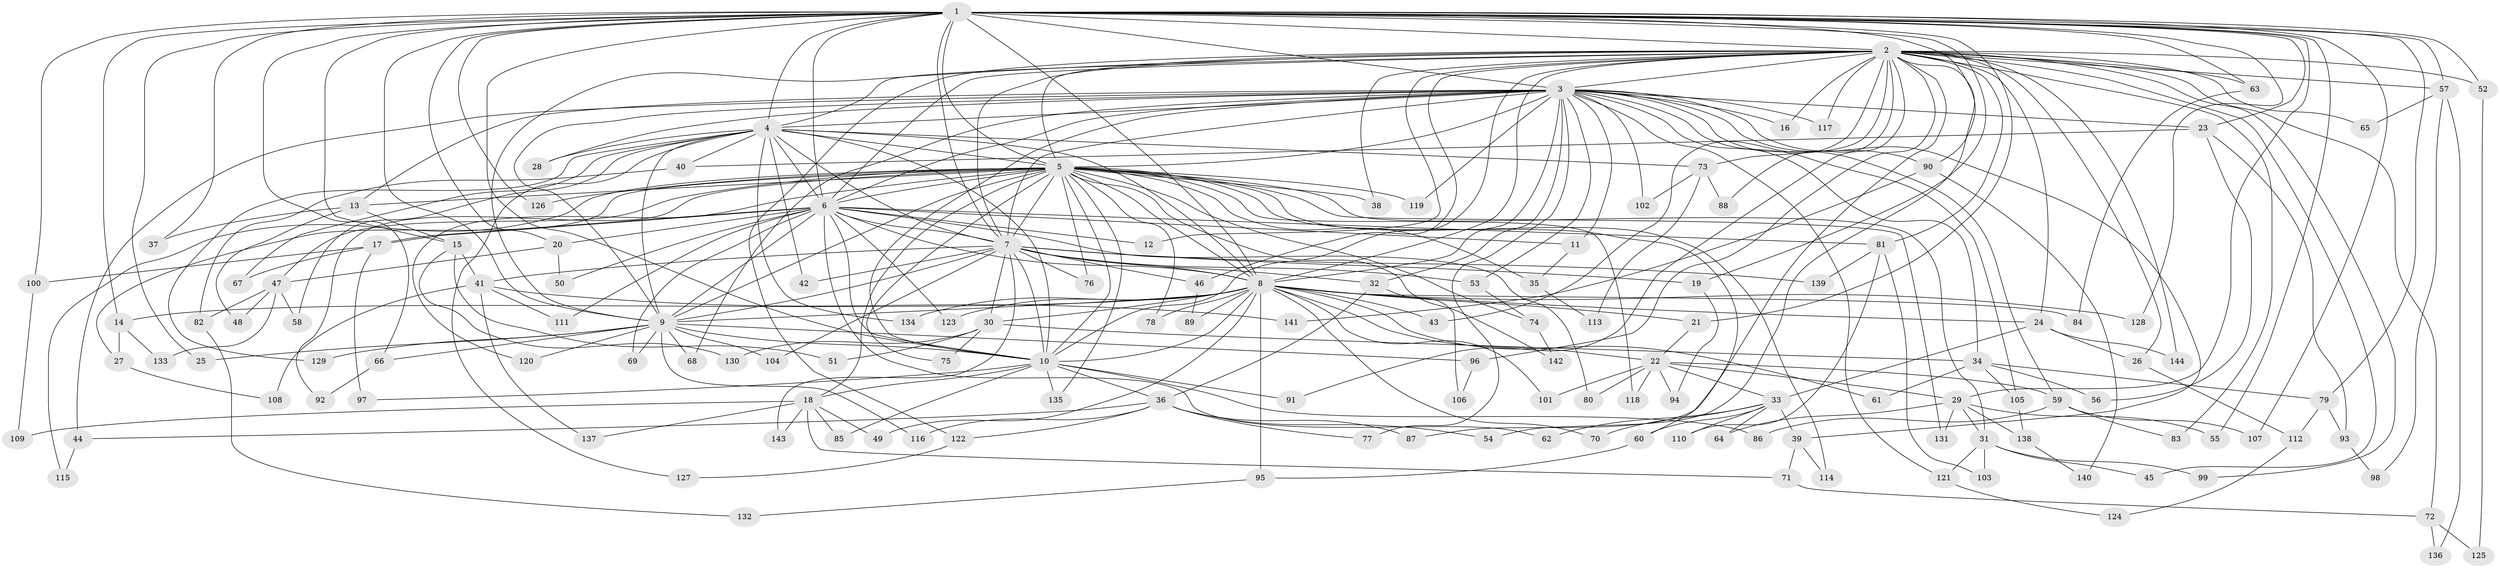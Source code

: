 // coarse degree distribution, {29: 0.008547008547008548, 31: 0.008547008547008548, 28: 0.017094017094017096, 19: 0.008547008547008548, 30: 0.008547008547008548, 22: 0.008547008547008548, 20: 0.008547008547008548, 17: 0.008547008547008548, 15: 0.008547008547008548, 4: 0.05982905982905983, 2: 0.5897435897435898, 5: 0.05128205128205128, 9: 0.008547008547008548, 3: 0.13675213675213677, 14: 0.008547008547008548, 6: 0.03418803418803419, 8: 0.02564102564102564}
// Generated by graph-tools (version 1.1) at 2025/23/03/03/25 07:23:39]
// undirected, 144 vertices, 313 edges
graph export_dot {
graph [start="1"]
  node [color=gray90,style=filled];
  1;
  2;
  3;
  4;
  5;
  6;
  7;
  8;
  9;
  10;
  11;
  12;
  13;
  14;
  15;
  16;
  17;
  18;
  19;
  20;
  21;
  22;
  23;
  24;
  25;
  26;
  27;
  28;
  29;
  30;
  31;
  32;
  33;
  34;
  35;
  36;
  37;
  38;
  39;
  40;
  41;
  42;
  43;
  44;
  45;
  46;
  47;
  48;
  49;
  50;
  51;
  52;
  53;
  54;
  55;
  56;
  57;
  58;
  59;
  60;
  61;
  62;
  63;
  64;
  65;
  66;
  67;
  68;
  69;
  70;
  71;
  72;
  73;
  74;
  75;
  76;
  77;
  78;
  79;
  80;
  81;
  82;
  83;
  84;
  85;
  86;
  87;
  88;
  89;
  90;
  91;
  92;
  93;
  94;
  95;
  96;
  97;
  98;
  99;
  100;
  101;
  102;
  103;
  104;
  105;
  106;
  107;
  108;
  109;
  110;
  111;
  112;
  113;
  114;
  115;
  116;
  117;
  118;
  119;
  120;
  121;
  122;
  123;
  124;
  125;
  126;
  127;
  128;
  129;
  130;
  131;
  132;
  133;
  134;
  135;
  136;
  137;
  138;
  139;
  140;
  141;
  142;
  143;
  144;
  1 -- 2;
  1 -- 3;
  1 -- 4;
  1 -- 5;
  1 -- 6;
  1 -- 7;
  1 -- 8;
  1 -- 9;
  1 -- 10;
  1 -- 14;
  1 -- 15;
  1 -- 19;
  1 -- 20;
  1 -- 21;
  1 -- 23;
  1 -- 25;
  1 -- 29;
  1 -- 37;
  1 -- 52;
  1 -- 55;
  1 -- 57;
  1 -- 63;
  1 -- 66;
  1 -- 79;
  1 -- 90;
  1 -- 100;
  1 -- 107;
  1 -- 126;
  1 -- 128;
  2 -- 3;
  2 -- 4;
  2 -- 5;
  2 -- 6;
  2 -- 7;
  2 -- 8;
  2 -- 9;
  2 -- 10;
  2 -- 12;
  2 -- 16;
  2 -- 24;
  2 -- 26;
  2 -- 38;
  2 -- 43;
  2 -- 45;
  2 -- 46;
  2 -- 52;
  2 -- 54;
  2 -- 57;
  2 -- 63;
  2 -- 65;
  2 -- 72;
  2 -- 73;
  2 -- 81;
  2 -- 83;
  2 -- 87;
  2 -- 88;
  2 -- 91;
  2 -- 96;
  2 -- 99;
  2 -- 117;
  2 -- 122;
  2 -- 144;
  3 -- 4;
  3 -- 5;
  3 -- 6;
  3 -- 7;
  3 -- 8;
  3 -- 9;
  3 -- 10;
  3 -- 11;
  3 -- 13;
  3 -- 16;
  3 -- 23;
  3 -- 28;
  3 -- 32;
  3 -- 34;
  3 -- 39;
  3 -- 44;
  3 -- 53;
  3 -- 59;
  3 -- 68;
  3 -- 77;
  3 -- 90;
  3 -- 102;
  3 -- 105;
  3 -- 117;
  3 -- 119;
  3 -- 121;
  4 -- 5;
  4 -- 6;
  4 -- 7;
  4 -- 8;
  4 -- 9;
  4 -- 10;
  4 -- 28;
  4 -- 40;
  4 -- 42;
  4 -- 58;
  4 -- 67;
  4 -- 73;
  4 -- 127;
  4 -- 129;
  4 -- 134;
  5 -- 6;
  5 -- 7;
  5 -- 8;
  5 -- 9;
  5 -- 10;
  5 -- 13;
  5 -- 18;
  5 -- 27;
  5 -- 31;
  5 -- 35;
  5 -- 38;
  5 -- 47;
  5 -- 60;
  5 -- 74;
  5 -- 75;
  5 -- 76;
  5 -- 78;
  5 -- 92;
  5 -- 114;
  5 -- 115;
  5 -- 118;
  5 -- 119;
  5 -- 120;
  5 -- 126;
  5 -- 131;
  5 -- 135;
  5 -- 142;
  6 -- 7;
  6 -- 8;
  6 -- 9;
  6 -- 10;
  6 -- 11;
  6 -- 12;
  6 -- 17;
  6 -- 17;
  6 -- 20;
  6 -- 50;
  6 -- 62;
  6 -- 69;
  6 -- 80;
  6 -- 81;
  6 -- 111;
  6 -- 123;
  7 -- 8;
  7 -- 9;
  7 -- 10;
  7 -- 19;
  7 -- 30;
  7 -- 32;
  7 -- 41;
  7 -- 42;
  7 -- 46;
  7 -- 53;
  7 -- 76;
  7 -- 104;
  7 -- 139;
  7 -- 143;
  8 -- 9;
  8 -- 10;
  8 -- 14;
  8 -- 21;
  8 -- 22;
  8 -- 24;
  8 -- 30;
  8 -- 43;
  8 -- 49;
  8 -- 61;
  8 -- 70;
  8 -- 78;
  8 -- 84;
  8 -- 89;
  8 -- 95;
  8 -- 101;
  8 -- 123;
  8 -- 128;
  8 -- 134;
  9 -- 10;
  9 -- 25;
  9 -- 66;
  9 -- 68;
  9 -- 69;
  9 -- 96;
  9 -- 104;
  9 -- 116;
  9 -- 120;
  9 -- 129;
  10 -- 18;
  10 -- 36;
  10 -- 85;
  10 -- 86;
  10 -- 91;
  10 -- 97;
  10 -- 135;
  11 -- 35;
  13 -- 15;
  13 -- 37;
  13 -- 48;
  14 -- 27;
  14 -- 133;
  15 -- 41;
  15 -- 51;
  15 -- 130;
  17 -- 67;
  17 -- 97;
  17 -- 100;
  18 -- 49;
  18 -- 71;
  18 -- 85;
  18 -- 109;
  18 -- 137;
  18 -- 143;
  19 -- 94;
  20 -- 47;
  20 -- 50;
  21 -- 22;
  22 -- 29;
  22 -- 33;
  22 -- 59;
  22 -- 80;
  22 -- 94;
  22 -- 101;
  22 -- 118;
  23 -- 40;
  23 -- 56;
  23 -- 93;
  24 -- 26;
  24 -- 33;
  24 -- 144;
  26 -- 112;
  27 -- 108;
  29 -- 31;
  29 -- 55;
  29 -- 64;
  29 -- 131;
  29 -- 138;
  30 -- 34;
  30 -- 51;
  30 -- 75;
  30 -- 130;
  31 -- 45;
  31 -- 99;
  31 -- 103;
  31 -- 121;
  32 -- 36;
  32 -- 106;
  33 -- 39;
  33 -- 60;
  33 -- 62;
  33 -- 64;
  33 -- 70;
  33 -- 110;
  34 -- 56;
  34 -- 61;
  34 -- 79;
  34 -- 105;
  35 -- 113;
  36 -- 44;
  36 -- 54;
  36 -- 77;
  36 -- 87;
  36 -- 116;
  36 -- 122;
  39 -- 71;
  39 -- 114;
  40 -- 82;
  41 -- 108;
  41 -- 111;
  41 -- 137;
  41 -- 141;
  44 -- 115;
  46 -- 89;
  47 -- 48;
  47 -- 58;
  47 -- 82;
  47 -- 133;
  52 -- 125;
  53 -- 74;
  57 -- 65;
  57 -- 98;
  57 -- 136;
  59 -- 83;
  59 -- 86;
  59 -- 107;
  60 -- 95;
  63 -- 84;
  66 -- 92;
  71 -- 72;
  72 -- 125;
  72 -- 136;
  73 -- 88;
  73 -- 102;
  73 -- 113;
  74 -- 142;
  79 -- 93;
  79 -- 112;
  81 -- 103;
  81 -- 110;
  81 -- 139;
  82 -- 132;
  90 -- 140;
  90 -- 141;
  93 -- 98;
  95 -- 132;
  96 -- 106;
  100 -- 109;
  105 -- 138;
  112 -- 124;
  121 -- 124;
  122 -- 127;
  138 -- 140;
}
